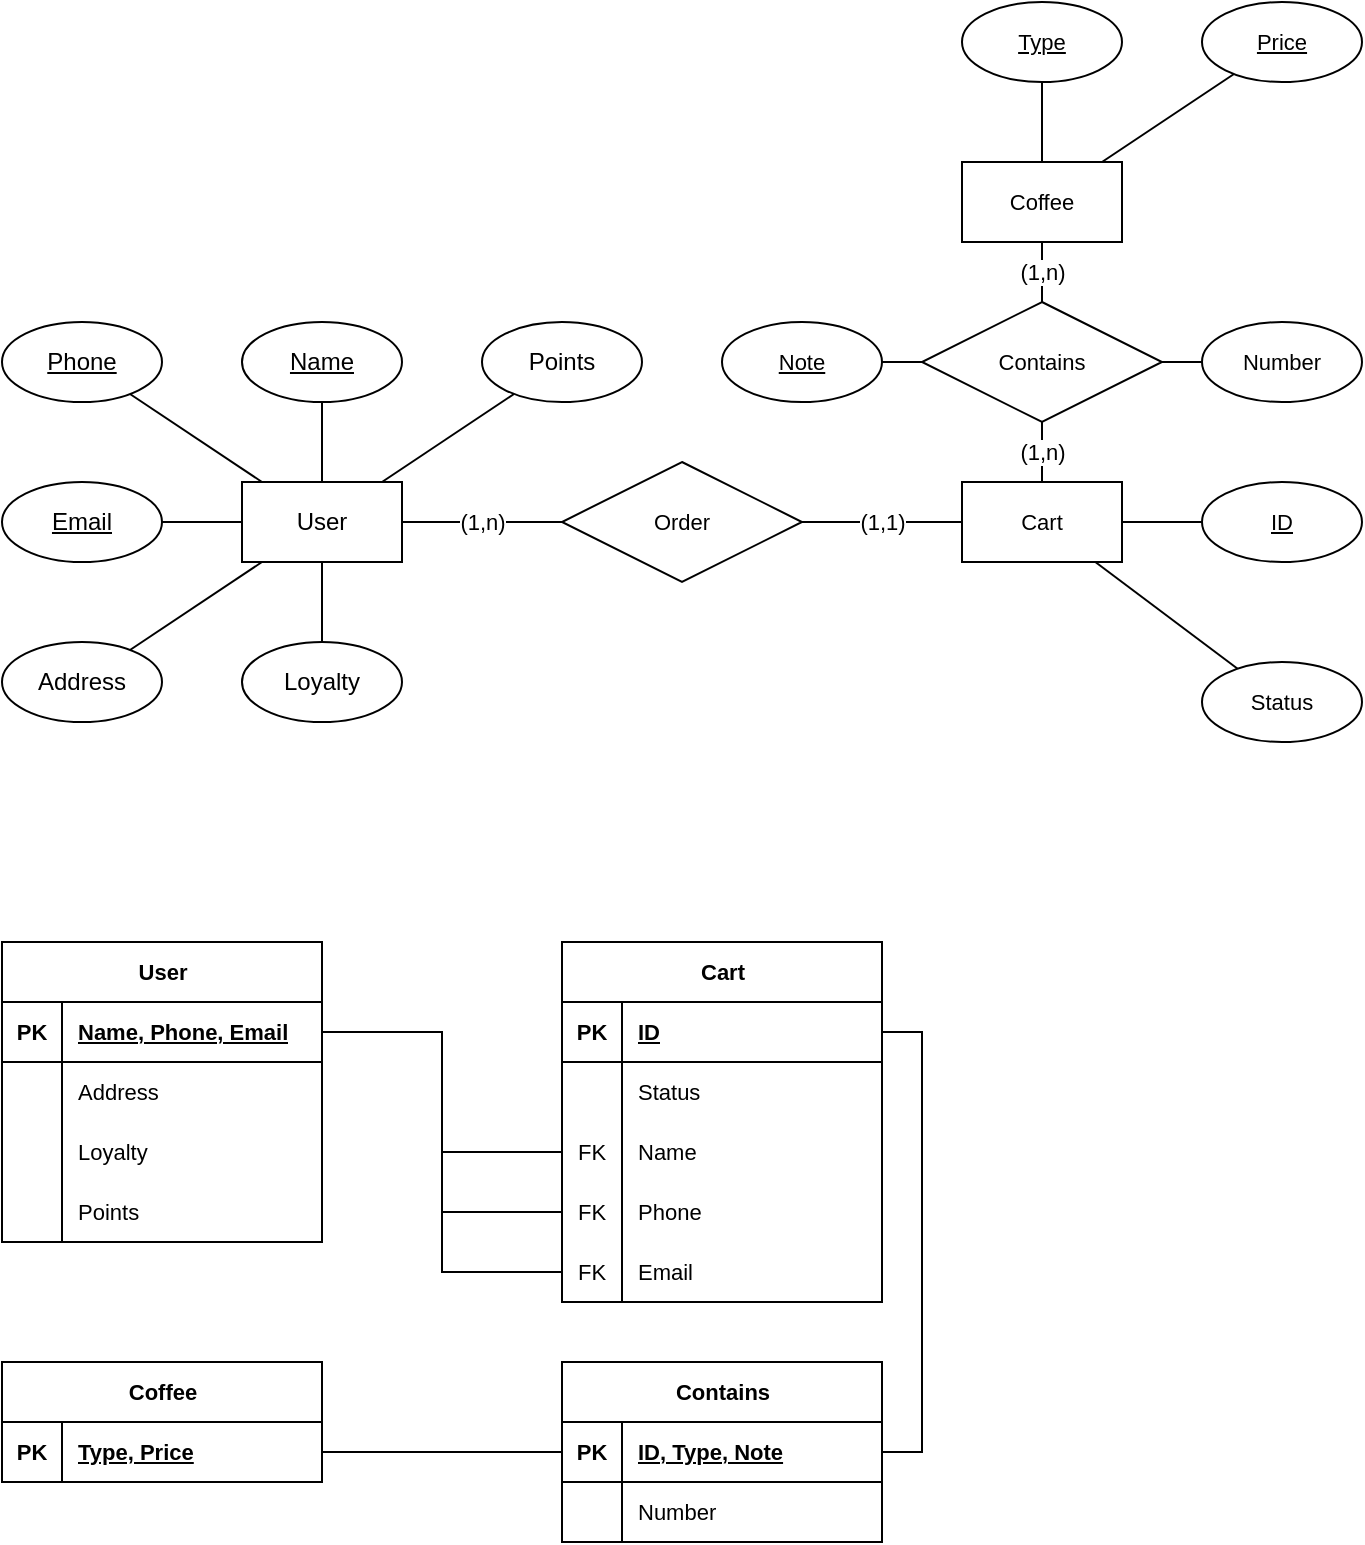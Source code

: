 <mxfile version="21.6.3" type="device">
  <diagram name="Page-1" id="AGndUQ9TzkJ5yxHFRa84">
    <mxGraphModel dx="931" dy="433" grid="1" gridSize="10" guides="1" tooltips="1" connect="1" arrows="1" fold="1" page="1" pageScale="1" pageWidth="850" pageHeight="1100" math="0" shadow="0">
      <root>
        <mxCell id="0" />
        <mxCell id="1" parent="0" />
        <mxCell id="r_ajN3MiWQmPRpva4eVE-7" style="rounded=0;orthogonalLoop=1;jettySize=auto;html=1;endArrow=none;endFill=0;" edge="1" parent="1" source="r_ajN3MiWQmPRpva4eVE-2" target="r_ajN3MiWQmPRpva4eVE-5">
          <mxGeometry relative="1" as="geometry" />
        </mxCell>
        <mxCell id="r_ajN3MiWQmPRpva4eVE-8" style="edgeStyle=none;shape=connector;rounded=0;orthogonalLoop=1;jettySize=auto;html=1;labelBackgroundColor=default;strokeColor=default;fontFamily=Helvetica;fontSize=11;fontColor=default;endArrow=none;endFill=0;" edge="1" parent="1" source="r_ajN3MiWQmPRpva4eVE-2" target="r_ajN3MiWQmPRpva4eVE-4">
          <mxGeometry relative="1" as="geometry" />
        </mxCell>
        <mxCell id="r_ajN3MiWQmPRpva4eVE-9" style="edgeStyle=none;shape=connector;rounded=0;orthogonalLoop=1;jettySize=auto;html=1;labelBackgroundColor=default;strokeColor=default;fontFamily=Helvetica;fontSize=11;fontColor=default;endArrow=none;endFill=0;" edge="1" parent="1" source="r_ajN3MiWQmPRpva4eVE-2" target="r_ajN3MiWQmPRpva4eVE-3">
          <mxGeometry relative="1" as="geometry" />
        </mxCell>
        <mxCell id="r_ajN3MiWQmPRpva4eVE-10" style="edgeStyle=none;shape=connector;rounded=0;orthogonalLoop=1;jettySize=auto;html=1;labelBackgroundColor=default;strokeColor=default;fontFamily=Helvetica;fontSize=11;fontColor=default;endArrow=none;endFill=0;" edge="1" parent="1" source="r_ajN3MiWQmPRpva4eVE-2" target="r_ajN3MiWQmPRpva4eVE-6">
          <mxGeometry relative="1" as="geometry" />
        </mxCell>
        <mxCell id="r_ajN3MiWQmPRpva4eVE-29" value="(1,n)" style="edgeStyle=none;shape=connector;rounded=0;orthogonalLoop=1;jettySize=auto;html=1;labelBackgroundColor=default;strokeColor=default;fontFamily=Helvetica;fontSize=11;fontColor=default;endArrow=none;endFill=0;" edge="1" parent="1" source="r_ajN3MiWQmPRpva4eVE-2" target="r_ajN3MiWQmPRpva4eVE-14">
          <mxGeometry relative="1" as="geometry" />
        </mxCell>
        <mxCell id="r_ajN3MiWQmPRpva4eVE-39" value="" style="edgeStyle=none;shape=connector;rounded=0;orthogonalLoop=1;jettySize=auto;html=1;labelBackgroundColor=default;strokeColor=default;fontFamily=Helvetica;fontSize=11;fontColor=default;endArrow=none;endFill=0;" edge="1" parent="1" source="r_ajN3MiWQmPRpva4eVE-2" target="r_ajN3MiWQmPRpva4eVE-38">
          <mxGeometry relative="1" as="geometry" />
        </mxCell>
        <mxCell id="r_ajN3MiWQmPRpva4eVE-53" style="edgeStyle=none;shape=connector;rounded=0;orthogonalLoop=1;jettySize=auto;html=1;labelBackgroundColor=default;strokeColor=default;fontFamily=Helvetica;fontSize=11;fontColor=default;endArrow=none;endFill=0;" edge="1" parent="1" source="r_ajN3MiWQmPRpva4eVE-2" target="r_ajN3MiWQmPRpva4eVE-52">
          <mxGeometry relative="1" as="geometry" />
        </mxCell>
        <mxCell id="r_ajN3MiWQmPRpva4eVE-2" value="User" style="whiteSpace=wrap;html=1;align=center;" vertex="1" parent="1">
          <mxGeometry x="160" y="320" width="80" height="40" as="geometry" />
        </mxCell>
        <mxCell id="r_ajN3MiWQmPRpva4eVE-3" value="Name" style="ellipse;whiteSpace=wrap;html=1;align=center;fontStyle=4" vertex="1" parent="1">
          <mxGeometry x="160" y="240" width="80" height="40" as="geometry" />
        </mxCell>
        <mxCell id="r_ajN3MiWQmPRpva4eVE-4" value="Phone" style="ellipse;whiteSpace=wrap;html=1;align=center;fontStyle=4" vertex="1" parent="1">
          <mxGeometry x="40" y="240" width="80" height="40" as="geometry" />
        </mxCell>
        <mxCell id="r_ajN3MiWQmPRpva4eVE-5" value="Email" style="ellipse;whiteSpace=wrap;html=1;align=center;fontStyle=4" vertex="1" parent="1">
          <mxGeometry x="40" y="320" width="80" height="40" as="geometry" />
        </mxCell>
        <mxCell id="r_ajN3MiWQmPRpva4eVE-6" value="Address" style="ellipse;whiteSpace=wrap;html=1;align=center;fontStyle=0" vertex="1" parent="1">
          <mxGeometry x="40" y="400" width="80" height="40" as="geometry" />
        </mxCell>
        <mxCell id="r_ajN3MiWQmPRpva4eVE-17" value="" style="edgeStyle=none;shape=connector;rounded=0;orthogonalLoop=1;jettySize=auto;html=1;labelBackgroundColor=default;strokeColor=default;fontFamily=Helvetica;fontSize=11;fontColor=default;endArrow=none;endFill=0;" edge="1" parent="1" source="r_ajN3MiWQmPRpva4eVE-11" target="r_ajN3MiWQmPRpva4eVE-13">
          <mxGeometry relative="1" as="geometry" />
        </mxCell>
        <mxCell id="r_ajN3MiWQmPRpva4eVE-41" style="edgeStyle=none;shape=connector;rounded=0;orthogonalLoop=1;jettySize=auto;html=1;labelBackgroundColor=default;strokeColor=default;fontFamily=Helvetica;fontSize=11;fontColor=default;endArrow=none;endFill=0;" edge="1" parent="1" source="r_ajN3MiWQmPRpva4eVE-11" target="r_ajN3MiWQmPRpva4eVE-40">
          <mxGeometry relative="1" as="geometry" />
        </mxCell>
        <mxCell id="r_ajN3MiWQmPRpva4eVE-11" value="Coffee" style="whiteSpace=wrap;html=1;align=center;fontFamily=Helvetica;fontSize=11;fontColor=default;" vertex="1" parent="1">
          <mxGeometry x="520" y="160" width="80" height="40" as="geometry" />
        </mxCell>
        <mxCell id="r_ajN3MiWQmPRpva4eVE-13" value="Type" style="ellipse;whiteSpace=wrap;html=1;align=center;fontFamily=Helvetica;fontSize=11;fontColor=default;fontStyle=4" vertex="1" parent="1">
          <mxGeometry x="520" y="80" width="80" height="40" as="geometry" />
        </mxCell>
        <mxCell id="r_ajN3MiWQmPRpva4eVE-31" value="(1,1)" style="edgeStyle=none;shape=connector;rounded=0;orthogonalLoop=1;jettySize=auto;html=1;labelBackgroundColor=default;strokeColor=default;fontFamily=Helvetica;fontSize=11;fontColor=default;endArrow=none;endFill=0;" edge="1" parent="1" source="r_ajN3MiWQmPRpva4eVE-14" target="r_ajN3MiWQmPRpva4eVE-30">
          <mxGeometry relative="1" as="geometry" />
        </mxCell>
        <mxCell id="r_ajN3MiWQmPRpva4eVE-14" value="Order" style="shape=rhombus;perimeter=rhombusPerimeter;whiteSpace=wrap;html=1;align=center;fontFamily=Helvetica;fontSize=11;fontColor=default;" vertex="1" parent="1">
          <mxGeometry x="320" y="310" width="120" height="60" as="geometry" />
        </mxCell>
        <mxCell id="r_ajN3MiWQmPRpva4eVE-48" value="" style="edgeStyle=none;shape=connector;rounded=0;orthogonalLoop=1;jettySize=auto;html=1;labelBackgroundColor=default;strokeColor=default;fontFamily=Helvetica;fontSize=11;fontColor=default;endArrow=none;endFill=0;" edge="1" parent="1" source="r_ajN3MiWQmPRpva4eVE-30" target="r_ajN3MiWQmPRpva4eVE-47">
          <mxGeometry relative="1" as="geometry" />
        </mxCell>
        <mxCell id="r_ajN3MiWQmPRpva4eVE-51" style="edgeStyle=none;shape=connector;rounded=0;orthogonalLoop=1;jettySize=auto;html=1;labelBackgroundColor=default;strokeColor=default;fontFamily=Helvetica;fontSize=11;fontColor=default;endArrow=none;endFill=0;" edge="1" parent="1" source="r_ajN3MiWQmPRpva4eVE-30" target="r_ajN3MiWQmPRpva4eVE-50">
          <mxGeometry relative="1" as="geometry" />
        </mxCell>
        <mxCell id="r_ajN3MiWQmPRpva4eVE-30" value="Cart" style="whiteSpace=wrap;html=1;align=center;fontFamily=Helvetica;fontSize=11;fontColor=default;" vertex="1" parent="1">
          <mxGeometry x="520" y="320" width="80" height="40" as="geometry" />
        </mxCell>
        <mxCell id="r_ajN3MiWQmPRpva4eVE-36" value="(1,n)" style="edgeStyle=none;shape=connector;rounded=0;orthogonalLoop=1;jettySize=auto;html=1;labelBackgroundColor=default;strokeColor=default;fontFamily=Helvetica;fontSize=11;fontColor=default;endArrow=none;endFill=0;" edge="1" parent="1" source="r_ajN3MiWQmPRpva4eVE-34" target="r_ajN3MiWQmPRpva4eVE-11">
          <mxGeometry relative="1" as="geometry" />
        </mxCell>
        <mxCell id="r_ajN3MiWQmPRpva4eVE-37" value="(1,n)" style="edgeStyle=none;shape=connector;rounded=0;orthogonalLoop=1;jettySize=auto;html=1;labelBackgroundColor=default;strokeColor=default;fontFamily=Helvetica;fontSize=11;fontColor=default;endArrow=none;endFill=0;" edge="1" parent="1" source="r_ajN3MiWQmPRpva4eVE-34" target="r_ajN3MiWQmPRpva4eVE-30">
          <mxGeometry relative="1" as="geometry" />
        </mxCell>
        <mxCell id="r_ajN3MiWQmPRpva4eVE-56" value="" style="edgeStyle=none;shape=connector;rounded=0;orthogonalLoop=1;jettySize=auto;html=1;labelBackgroundColor=default;strokeColor=default;fontFamily=Helvetica;fontSize=11;fontColor=default;endArrow=none;endFill=0;" edge="1" parent="1" source="r_ajN3MiWQmPRpva4eVE-34" target="r_ajN3MiWQmPRpva4eVE-55">
          <mxGeometry relative="1" as="geometry" />
        </mxCell>
        <mxCell id="r_ajN3MiWQmPRpva4eVE-172" value="" style="edgeStyle=none;shape=connector;rounded=0;orthogonalLoop=1;jettySize=auto;html=1;labelBackgroundColor=default;strokeColor=default;fontFamily=Helvetica;fontSize=11;fontColor=default;endArrow=none;endFill=0;" edge="1" parent="1" source="r_ajN3MiWQmPRpva4eVE-34" target="r_ajN3MiWQmPRpva4eVE-150">
          <mxGeometry relative="1" as="geometry" />
        </mxCell>
        <mxCell id="r_ajN3MiWQmPRpva4eVE-34" value="Contains" style="shape=rhombus;perimeter=rhombusPerimeter;whiteSpace=wrap;html=1;align=center;fontFamily=Helvetica;fontSize=11;fontColor=default;" vertex="1" parent="1">
          <mxGeometry x="500" y="230" width="120" height="60" as="geometry" />
        </mxCell>
        <mxCell id="r_ajN3MiWQmPRpva4eVE-38" value="Loyalty" style="ellipse;whiteSpace=wrap;html=1;align=center;fontStyle=0" vertex="1" parent="1">
          <mxGeometry x="160" y="400" width="80" height="40" as="geometry" />
        </mxCell>
        <mxCell id="r_ajN3MiWQmPRpva4eVE-40" value="Price" style="ellipse;whiteSpace=wrap;html=1;align=center;fontFamily=Helvetica;fontSize=11;fontColor=default;fontStyle=4" vertex="1" parent="1">
          <mxGeometry x="640" y="80" width="80" height="40" as="geometry" />
        </mxCell>
        <mxCell id="r_ajN3MiWQmPRpva4eVE-47" value="ID" style="ellipse;whiteSpace=wrap;html=1;align=center;fontFamily=Helvetica;fontSize=11;fontColor=default;fontStyle=4" vertex="1" parent="1">
          <mxGeometry x="640" y="320" width="80" height="40" as="geometry" />
        </mxCell>
        <mxCell id="r_ajN3MiWQmPRpva4eVE-50" value="Status" style="ellipse;whiteSpace=wrap;html=1;align=center;fontFamily=Helvetica;fontSize=11;fontColor=default;fontStyle=0" vertex="1" parent="1">
          <mxGeometry x="640" y="410" width="80" height="40" as="geometry" />
        </mxCell>
        <mxCell id="r_ajN3MiWQmPRpva4eVE-52" value="Points" style="ellipse;whiteSpace=wrap;html=1;align=center;fontStyle=0" vertex="1" parent="1">
          <mxGeometry x="280" y="240" width="80" height="40" as="geometry" />
        </mxCell>
        <mxCell id="r_ajN3MiWQmPRpva4eVE-55" value="Number" style="ellipse;whiteSpace=wrap;html=1;align=center;fontFamily=Helvetica;fontSize=11;fontColor=default;fontStyle=0" vertex="1" parent="1">
          <mxGeometry x="640" y="240" width="80" height="40" as="geometry" />
        </mxCell>
        <mxCell id="r_ajN3MiWQmPRpva4eVE-57" value="User" style="shape=table;startSize=30;container=1;collapsible=1;childLayout=tableLayout;fixedRows=1;rowLines=0;fontStyle=1;align=center;resizeLast=1;html=1;strokeColor=default;fontFamily=Helvetica;fontSize=11;fontColor=default;fillColor=default;" vertex="1" parent="1">
          <mxGeometry x="40" y="550" width="160" height="150" as="geometry" />
        </mxCell>
        <mxCell id="r_ajN3MiWQmPRpva4eVE-58" value="" style="shape=tableRow;horizontal=0;startSize=0;swimlaneHead=0;swimlaneBody=0;fillColor=none;collapsible=0;dropTarget=0;points=[[0,0.5],[1,0.5]];portConstraint=eastwest;top=0;left=0;right=0;bottom=1;strokeColor=default;fontFamily=Helvetica;fontSize=11;fontColor=default;html=1;" vertex="1" parent="r_ajN3MiWQmPRpva4eVE-57">
          <mxGeometry y="30" width="160" height="30" as="geometry" />
        </mxCell>
        <mxCell id="r_ajN3MiWQmPRpva4eVE-59" value="PK" style="shape=partialRectangle;connectable=0;fillColor=none;top=0;left=0;bottom=0;right=0;fontStyle=1;overflow=hidden;whiteSpace=wrap;html=1;strokeColor=default;fontFamily=Helvetica;fontSize=11;fontColor=default;" vertex="1" parent="r_ajN3MiWQmPRpva4eVE-58">
          <mxGeometry width="30" height="30" as="geometry">
            <mxRectangle width="30" height="30" as="alternateBounds" />
          </mxGeometry>
        </mxCell>
        <mxCell id="r_ajN3MiWQmPRpva4eVE-60" value="Name, Phone, Email" style="shape=partialRectangle;connectable=0;fillColor=none;top=0;left=0;bottom=0;right=0;align=left;spacingLeft=6;fontStyle=5;overflow=hidden;whiteSpace=wrap;html=1;strokeColor=default;fontFamily=Helvetica;fontSize=11;fontColor=default;" vertex="1" parent="r_ajN3MiWQmPRpva4eVE-58">
          <mxGeometry x="30" width="130" height="30" as="geometry">
            <mxRectangle width="130" height="30" as="alternateBounds" />
          </mxGeometry>
        </mxCell>
        <mxCell id="r_ajN3MiWQmPRpva4eVE-61" value="" style="shape=tableRow;horizontal=0;startSize=0;swimlaneHead=0;swimlaneBody=0;fillColor=none;collapsible=0;dropTarget=0;points=[[0,0.5],[1,0.5]];portConstraint=eastwest;top=0;left=0;right=0;bottom=0;strokeColor=default;fontFamily=Helvetica;fontSize=11;fontColor=default;html=1;" vertex="1" parent="r_ajN3MiWQmPRpva4eVE-57">
          <mxGeometry y="60" width="160" height="30" as="geometry" />
        </mxCell>
        <mxCell id="r_ajN3MiWQmPRpva4eVE-62" value="" style="shape=partialRectangle;connectable=0;fillColor=none;top=0;left=0;bottom=0;right=0;editable=1;overflow=hidden;whiteSpace=wrap;html=1;strokeColor=default;fontFamily=Helvetica;fontSize=11;fontColor=default;" vertex="1" parent="r_ajN3MiWQmPRpva4eVE-61">
          <mxGeometry width="30" height="30" as="geometry">
            <mxRectangle width="30" height="30" as="alternateBounds" />
          </mxGeometry>
        </mxCell>
        <mxCell id="r_ajN3MiWQmPRpva4eVE-63" value="Address" style="shape=partialRectangle;connectable=0;fillColor=none;top=0;left=0;bottom=0;right=0;align=left;spacingLeft=6;overflow=hidden;whiteSpace=wrap;html=1;strokeColor=default;fontFamily=Helvetica;fontSize=11;fontColor=default;" vertex="1" parent="r_ajN3MiWQmPRpva4eVE-61">
          <mxGeometry x="30" width="130" height="30" as="geometry">
            <mxRectangle width="130" height="30" as="alternateBounds" />
          </mxGeometry>
        </mxCell>
        <mxCell id="r_ajN3MiWQmPRpva4eVE-64" value="" style="shape=tableRow;horizontal=0;startSize=0;swimlaneHead=0;swimlaneBody=0;fillColor=none;collapsible=0;dropTarget=0;points=[[0,0.5],[1,0.5]];portConstraint=eastwest;top=0;left=0;right=0;bottom=0;strokeColor=default;fontFamily=Helvetica;fontSize=11;fontColor=default;html=1;" vertex="1" parent="r_ajN3MiWQmPRpva4eVE-57">
          <mxGeometry y="90" width="160" height="30" as="geometry" />
        </mxCell>
        <mxCell id="r_ajN3MiWQmPRpva4eVE-65" value="" style="shape=partialRectangle;connectable=0;fillColor=none;top=0;left=0;bottom=0;right=0;editable=1;overflow=hidden;whiteSpace=wrap;html=1;strokeColor=default;fontFamily=Helvetica;fontSize=11;fontColor=default;" vertex="1" parent="r_ajN3MiWQmPRpva4eVE-64">
          <mxGeometry width="30" height="30" as="geometry">
            <mxRectangle width="30" height="30" as="alternateBounds" />
          </mxGeometry>
        </mxCell>
        <mxCell id="r_ajN3MiWQmPRpva4eVE-66" value="Loyalty" style="shape=partialRectangle;connectable=0;fillColor=none;top=0;left=0;bottom=0;right=0;align=left;spacingLeft=6;overflow=hidden;whiteSpace=wrap;html=1;strokeColor=default;fontFamily=Helvetica;fontSize=11;fontColor=default;" vertex="1" parent="r_ajN3MiWQmPRpva4eVE-64">
          <mxGeometry x="30" width="130" height="30" as="geometry">
            <mxRectangle width="130" height="30" as="alternateBounds" />
          </mxGeometry>
        </mxCell>
        <mxCell id="r_ajN3MiWQmPRpva4eVE-67" value="" style="shape=tableRow;horizontal=0;startSize=0;swimlaneHead=0;swimlaneBody=0;fillColor=none;collapsible=0;dropTarget=0;points=[[0,0.5],[1,0.5]];portConstraint=eastwest;top=0;left=0;right=0;bottom=0;strokeColor=default;fontFamily=Helvetica;fontSize=11;fontColor=default;html=1;" vertex="1" parent="r_ajN3MiWQmPRpva4eVE-57">
          <mxGeometry y="120" width="160" height="30" as="geometry" />
        </mxCell>
        <mxCell id="r_ajN3MiWQmPRpva4eVE-68" value="" style="shape=partialRectangle;connectable=0;fillColor=none;top=0;left=0;bottom=0;right=0;editable=1;overflow=hidden;whiteSpace=wrap;html=1;strokeColor=default;fontFamily=Helvetica;fontSize=11;fontColor=default;" vertex="1" parent="r_ajN3MiWQmPRpva4eVE-67">
          <mxGeometry width="30" height="30" as="geometry">
            <mxRectangle width="30" height="30" as="alternateBounds" />
          </mxGeometry>
        </mxCell>
        <mxCell id="r_ajN3MiWQmPRpva4eVE-69" value="Points" style="shape=partialRectangle;connectable=0;fillColor=none;top=0;left=0;bottom=0;right=0;align=left;spacingLeft=6;overflow=hidden;whiteSpace=wrap;html=1;strokeColor=default;fontFamily=Helvetica;fontSize=11;fontColor=default;" vertex="1" parent="r_ajN3MiWQmPRpva4eVE-67">
          <mxGeometry x="30" width="130" height="30" as="geometry">
            <mxRectangle width="130" height="30" as="alternateBounds" />
          </mxGeometry>
        </mxCell>
        <mxCell id="r_ajN3MiWQmPRpva4eVE-85" value="Cart" style="shape=table;startSize=30;container=1;collapsible=1;childLayout=tableLayout;fixedRows=1;rowLines=0;fontStyle=1;align=center;resizeLast=1;html=1;strokeColor=default;fontFamily=Helvetica;fontSize=11;fontColor=default;fillColor=default;" vertex="1" parent="1">
          <mxGeometry x="320" y="550" width="160" height="180" as="geometry" />
        </mxCell>
        <mxCell id="r_ajN3MiWQmPRpva4eVE-86" value="" style="shape=tableRow;horizontal=0;startSize=0;swimlaneHead=0;swimlaneBody=0;fillColor=none;collapsible=0;dropTarget=0;points=[[0,0.5],[1,0.5]];portConstraint=eastwest;top=0;left=0;right=0;bottom=1;strokeColor=default;fontFamily=Helvetica;fontSize=11;fontColor=default;html=1;" vertex="1" parent="r_ajN3MiWQmPRpva4eVE-85">
          <mxGeometry y="30" width="160" height="30" as="geometry" />
        </mxCell>
        <mxCell id="r_ajN3MiWQmPRpva4eVE-87" value="PK" style="shape=partialRectangle;connectable=0;fillColor=none;top=0;left=0;bottom=0;right=0;fontStyle=1;overflow=hidden;whiteSpace=wrap;html=1;strokeColor=default;fontFamily=Helvetica;fontSize=11;fontColor=default;" vertex="1" parent="r_ajN3MiWQmPRpva4eVE-86">
          <mxGeometry width="30" height="30" as="geometry">
            <mxRectangle width="30" height="30" as="alternateBounds" />
          </mxGeometry>
        </mxCell>
        <mxCell id="r_ajN3MiWQmPRpva4eVE-88" value="ID" style="shape=partialRectangle;connectable=0;fillColor=none;top=0;left=0;bottom=0;right=0;align=left;spacingLeft=6;fontStyle=5;overflow=hidden;whiteSpace=wrap;html=1;strokeColor=default;fontFamily=Helvetica;fontSize=11;fontColor=default;" vertex="1" parent="r_ajN3MiWQmPRpva4eVE-86">
          <mxGeometry x="30" width="130" height="30" as="geometry">
            <mxRectangle width="130" height="30" as="alternateBounds" />
          </mxGeometry>
        </mxCell>
        <mxCell id="r_ajN3MiWQmPRpva4eVE-89" value="" style="shape=tableRow;horizontal=0;startSize=0;swimlaneHead=0;swimlaneBody=0;fillColor=none;collapsible=0;dropTarget=0;points=[[0,0.5],[1,0.5]];portConstraint=eastwest;top=0;left=0;right=0;bottom=0;strokeColor=default;fontFamily=Helvetica;fontSize=11;fontColor=default;html=1;" vertex="1" parent="r_ajN3MiWQmPRpva4eVE-85">
          <mxGeometry y="60" width="160" height="30" as="geometry" />
        </mxCell>
        <mxCell id="r_ajN3MiWQmPRpva4eVE-90" value="" style="shape=partialRectangle;connectable=0;fillColor=none;top=0;left=0;bottom=0;right=0;editable=1;overflow=hidden;whiteSpace=wrap;html=1;strokeColor=default;fontFamily=Helvetica;fontSize=11;fontColor=default;" vertex="1" parent="r_ajN3MiWQmPRpva4eVE-89">
          <mxGeometry width="30" height="30" as="geometry">
            <mxRectangle width="30" height="30" as="alternateBounds" />
          </mxGeometry>
        </mxCell>
        <mxCell id="r_ajN3MiWQmPRpva4eVE-91" value="Status" style="shape=partialRectangle;connectable=0;fillColor=none;top=0;left=0;bottom=0;right=0;align=left;spacingLeft=6;overflow=hidden;whiteSpace=wrap;html=1;strokeColor=default;fontFamily=Helvetica;fontSize=11;fontColor=default;" vertex="1" parent="r_ajN3MiWQmPRpva4eVE-89">
          <mxGeometry x="30" width="130" height="30" as="geometry">
            <mxRectangle width="130" height="30" as="alternateBounds" />
          </mxGeometry>
        </mxCell>
        <mxCell id="r_ajN3MiWQmPRpva4eVE-92" value="" style="shape=tableRow;horizontal=0;startSize=0;swimlaneHead=0;swimlaneBody=0;fillColor=none;collapsible=0;dropTarget=0;points=[[0,0.5],[1,0.5]];portConstraint=eastwest;top=0;left=0;right=0;bottom=0;strokeColor=default;fontFamily=Helvetica;fontSize=11;fontColor=default;html=1;" vertex="1" parent="r_ajN3MiWQmPRpva4eVE-85">
          <mxGeometry y="90" width="160" height="30" as="geometry" />
        </mxCell>
        <mxCell id="r_ajN3MiWQmPRpva4eVE-93" value="FK" style="shape=partialRectangle;connectable=0;fillColor=none;top=0;left=0;bottom=0;right=0;editable=1;overflow=hidden;whiteSpace=wrap;html=1;strokeColor=default;fontFamily=Helvetica;fontSize=11;fontColor=default;" vertex="1" parent="r_ajN3MiWQmPRpva4eVE-92">
          <mxGeometry width="30" height="30" as="geometry">
            <mxRectangle width="30" height="30" as="alternateBounds" />
          </mxGeometry>
        </mxCell>
        <mxCell id="r_ajN3MiWQmPRpva4eVE-94" value="Name" style="shape=partialRectangle;connectable=0;fillColor=none;top=0;left=0;bottom=0;right=0;align=left;spacingLeft=6;overflow=hidden;whiteSpace=wrap;html=1;strokeColor=default;fontFamily=Helvetica;fontSize=11;fontColor=default;" vertex="1" parent="r_ajN3MiWQmPRpva4eVE-92">
          <mxGeometry x="30" width="130" height="30" as="geometry">
            <mxRectangle width="130" height="30" as="alternateBounds" />
          </mxGeometry>
        </mxCell>
        <mxCell id="r_ajN3MiWQmPRpva4eVE-95" value="" style="shape=tableRow;horizontal=0;startSize=0;swimlaneHead=0;swimlaneBody=0;fillColor=none;collapsible=0;dropTarget=0;points=[[0,0.5],[1,0.5]];portConstraint=eastwest;top=0;left=0;right=0;bottom=0;strokeColor=default;fontFamily=Helvetica;fontSize=11;fontColor=default;html=1;" vertex="1" parent="r_ajN3MiWQmPRpva4eVE-85">
          <mxGeometry y="120" width="160" height="30" as="geometry" />
        </mxCell>
        <mxCell id="r_ajN3MiWQmPRpva4eVE-96" value="FK" style="shape=partialRectangle;connectable=0;fillColor=none;top=0;left=0;bottom=0;right=0;editable=1;overflow=hidden;whiteSpace=wrap;html=1;strokeColor=default;fontFamily=Helvetica;fontSize=11;fontColor=default;" vertex="1" parent="r_ajN3MiWQmPRpva4eVE-95">
          <mxGeometry width="30" height="30" as="geometry">
            <mxRectangle width="30" height="30" as="alternateBounds" />
          </mxGeometry>
        </mxCell>
        <mxCell id="r_ajN3MiWQmPRpva4eVE-97" value="Phone" style="shape=partialRectangle;connectable=0;fillColor=none;top=0;left=0;bottom=0;right=0;align=left;spacingLeft=6;overflow=hidden;whiteSpace=wrap;html=1;strokeColor=default;fontFamily=Helvetica;fontSize=11;fontColor=default;" vertex="1" parent="r_ajN3MiWQmPRpva4eVE-95">
          <mxGeometry x="30" width="130" height="30" as="geometry">
            <mxRectangle width="130" height="30" as="alternateBounds" />
          </mxGeometry>
        </mxCell>
        <mxCell id="r_ajN3MiWQmPRpva4eVE-101" value="" style="shape=tableRow;horizontal=0;startSize=0;swimlaneHead=0;swimlaneBody=0;fillColor=none;collapsible=0;dropTarget=0;points=[[0,0.5],[1,0.5]];portConstraint=eastwest;top=0;left=0;right=0;bottom=0;strokeColor=default;fontFamily=Helvetica;fontSize=11;fontColor=default;html=1;" vertex="1" parent="r_ajN3MiWQmPRpva4eVE-85">
          <mxGeometry y="150" width="160" height="30" as="geometry" />
        </mxCell>
        <mxCell id="r_ajN3MiWQmPRpva4eVE-102" value="FK" style="shape=partialRectangle;connectable=0;fillColor=none;top=0;left=0;bottom=0;right=0;editable=1;overflow=hidden;whiteSpace=wrap;html=1;strokeColor=default;fontFamily=Helvetica;fontSize=11;fontColor=default;" vertex="1" parent="r_ajN3MiWQmPRpva4eVE-101">
          <mxGeometry width="30" height="30" as="geometry">
            <mxRectangle width="30" height="30" as="alternateBounds" />
          </mxGeometry>
        </mxCell>
        <mxCell id="r_ajN3MiWQmPRpva4eVE-103" value="Email" style="shape=partialRectangle;connectable=0;fillColor=none;top=0;left=0;bottom=0;right=0;align=left;spacingLeft=6;overflow=hidden;whiteSpace=wrap;html=1;strokeColor=default;fontFamily=Helvetica;fontSize=11;fontColor=default;" vertex="1" parent="r_ajN3MiWQmPRpva4eVE-101">
          <mxGeometry x="30" width="130" height="30" as="geometry">
            <mxRectangle width="130" height="30" as="alternateBounds" />
          </mxGeometry>
        </mxCell>
        <mxCell id="r_ajN3MiWQmPRpva4eVE-110" style="edgeStyle=orthogonalEdgeStyle;shape=connector;rounded=0;orthogonalLoop=1;jettySize=auto;html=1;entryX=1;entryY=0.5;entryDx=0;entryDy=0;labelBackgroundColor=default;strokeColor=default;fontFamily=Helvetica;fontSize=11;fontColor=default;endArrow=none;endFill=0;" edge="1" parent="1" source="r_ajN3MiWQmPRpva4eVE-92" target="r_ajN3MiWQmPRpva4eVE-58">
          <mxGeometry relative="1" as="geometry" />
        </mxCell>
        <mxCell id="r_ajN3MiWQmPRpva4eVE-112" style="edgeStyle=orthogonalEdgeStyle;shape=connector;rounded=0;orthogonalLoop=1;jettySize=auto;html=1;entryX=1;entryY=0.5;entryDx=0;entryDy=0;labelBackgroundColor=default;strokeColor=default;fontFamily=Helvetica;fontSize=11;fontColor=default;endArrow=none;endFill=0;" edge="1" parent="1" source="r_ajN3MiWQmPRpva4eVE-95" target="r_ajN3MiWQmPRpva4eVE-58">
          <mxGeometry relative="1" as="geometry" />
        </mxCell>
        <mxCell id="r_ajN3MiWQmPRpva4eVE-113" style="edgeStyle=orthogonalEdgeStyle;shape=connector;rounded=0;orthogonalLoop=1;jettySize=auto;html=1;entryX=1;entryY=0.5;entryDx=0;entryDy=0;labelBackgroundColor=default;strokeColor=default;fontFamily=Helvetica;fontSize=11;fontColor=default;endArrow=none;endFill=0;" edge="1" parent="1" source="r_ajN3MiWQmPRpva4eVE-101" target="r_ajN3MiWQmPRpva4eVE-58">
          <mxGeometry relative="1" as="geometry" />
        </mxCell>
        <mxCell id="r_ajN3MiWQmPRpva4eVE-114" value="Coffee" style="shape=table;startSize=30;container=1;collapsible=1;childLayout=tableLayout;fixedRows=1;rowLines=0;fontStyle=1;align=center;resizeLast=1;html=1;strokeColor=default;fontFamily=Helvetica;fontSize=11;fontColor=default;fillColor=default;" vertex="1" parent="1">
          <mxGeometry x="40" y="760" width="160" height="60" as="geometry" />
        </mxCell>
        <mxCell id="r_ajN3MiWQmPRpva4eVE-115" value="" style="shape=tableRow;horizontal=0;startSize=0;swimlaneHead=0;swimlaneBody=0;fillColor=none;collapsible=0;dropTarget=0;points=[[0,0.5],[1,0.5]];portConstraint=eastwest;top=0;left=0;right=0;bottom=1;strokeColor=default;fontFamily=Helvetica;fontSize=11;fontColor=default;html=1;" vertex="1" parent="r_ajN3MiWQmPRpva4eVE-114">
          <mxGeometry y="30" width="160" height="30" as="geometry" />
        </mxCell>
        <mxCell id="r_ajN3MiWQmPRpva4eVE-116" value="PK" style="shape=partialRectangle;connectable=0;fillColor=none;top=0;left=0;bottom=0;right=0;fontStyle=1;overflow=hidden;whiteSpace=wrap;html=1;strokeColor=default;fontFamily=Helvetica;fontSize=11;fontColor=default;" vertex="1" parent="r_ajN3MiWQmPRpva4eVE-115">
          <mxGeometry width="30" height="30" as="geometry">
            <mxRectangle width="30" height="30" as="alternateBounds" />
          </mxGeometry>
        </mxCell>
        <mxCell id="r_ajN3MiWQmPRpva4eVE-117" value="Type, Price" style="shape=partialRectangle;connectable=0;fillColor=none;top=0;left=0;bottom=0;right=0;align=left;spacingLeft=6;fontStyle=5;overflow=hidden;whiteSpace=wrap;html=1;strokeColor=default;fontFamily=Helvetica;fontSize=11;fontColor=default;" vertex="1" parent="r_ajN3MiWQmPRpva4eVE-115">
          <mxGeometry x="30" width="130" height="30" as="geometry">
            <mxRectangle width="130" height="30" as="alternateBounds" />
          </mxGeometry>
        </mxCell>
        <mxCell id="r_ajN3MiWQmPRpva4eVE-150" value="Note" style="ellipse;whiteSpace=wrap;html=1;align=center;fontFamily=Helvetica;fontSize=11;fontColor=default;fontStyle=4" vertex="1" parent="1">
          <mxGeometry x="400" y="240" width="80" height="40" as="geometry" />
        </mxCell>
        <mxCell id="r_ajN3MiWQmPRpva4eVE-173" style="edgeStyle=orthogonalEdgeStyle;shape=connector;rounded=0;orthogonalLoop=1;jettySize=auto;html=1;entryX=1;entryY=0.5;entryDx=0;entryDy=0;labelBackgroundColor=default;strokeColor=default;fontFamily=Helvetica;fontSize=11;fontColor=default;endArrow=none;endFill=0;" edge="1" parent="1" source="r_ajN3MiWQmPRpva4eVE-156" target="r_ajN3MiWQmPRpva4eVE-86">
          <mxGeometry relative="1" as="geometry">
            <Array as="points">
              <mxPoint x="500" y="805" />
              <mxPoint x="500" y="595" />
            </Array>
          </mxGeometry>
        </mxCell>
        <mxCell id="r_ajN3MiWQmPRpva4eVE-156" value="Contains" style="shape=table;startSize=30;container=1;collapsible=1;childLayout=tableLayout;fixedRows=1;rowLines=0;fontStyle=1;align=center;resizeLast=1;html=1;strokeColor=default;fontFamily=Helvetica;fontSize=11;fontColor=default;fillColor=default;" vertex="1" parent="1">
          <mxGeometry x="320" y="760" width="160" height="90" as="geometry" />
        </mxCell>
        <mxCell id="r_ajN3MiWQmPRpva4eVE-157" value="" style="shape=tableRow;horizontal=0;startSize=0;swimlaneHead=0;swimlaneBody=0;fillColor=none;collapsible=0;dropTarget=0;points=[[0,0.5],[1,0.5]];portConstraint=eastwest;top=0;left=0;right=0;bottom=1;strokeColor=default;fontFamily=Helvetica;fontSize=11;fontColor=default;html=1;" vertex="1" parent="r_ajN3MiWQmPRpva4eVE-156">
          <mxGeometry y="30" width="160" height="30" as="geometry" />
        </mxCell>
        <mxCell id="r_ajN3MiWQmPRpva4eVE-158" value="PK" style="shape=partialRectangle;connectable=0;fillColor=none;top=0;left=0;bottom=0;right=0;fontStyle=1;overflow=hidden;whiteSpace=wrap;html=1;strokeColor=default;fontFamily=Helvetica;fontSize=11;fontColor=default;" vertex="1" parent="r_ajN3MiWQmPRpva4eVE-157">
          <mxGeometry width="30" height="30" as="geometry">
            <mxRectangle width="30" height="30" as="alternateBounds" />
          </mxGeometry>
        </mxCell>
        <mxCell id="r_ajN3MiWQmPRpva4eVE-159" value="ID, Type, Note" style="shape=partialRectangle;connectable=0;fillColor=none;top=0;left=0;bottom=0;right=0;align=left;spacingLeft=6;fontStyle=5;overflow=hidden;whiteSpace=wrap;html=1;strokeColor=default;fontFamily=Helvetica;fontSize=11;fontColor=default;" vertex="1" parent="r_ajN3MiWQmPRpva4eVE-157">
          <mxGeometry x="30" width="130" height="30" as="geometry">
            <mxRectangle width="130" height="30" as="alternateBounds" />
          </mxGeometry>
        </mxCell>
        <mxCell id="r_ajN3MiWQmPRpva4eVE-160" value="" style="shape=tableRow;horizontal=0;startSize=0;swimlaneHead=0;swimlaneBody=0;fillColor=none;collapsible=0;dropTarget=0;points=[[0,0.5],[1,0.5]];portConstraint=eastwest;top=0;left=0;right=0;bottom=0;strokeColor=default;fontFamily=Helvetica;fontSize=11;fontColor=default;html=1;" vertex="1" parent="r_ajN3MiWQmPRpva4eVE-156">
          <mxGeometry y="60" width="160" height="30" as="geometry" />
        </mxCell>
        <mxCell id="r_ajN3MiWQmPRpva4eVE-161" value="" style="shape=partialRectangle;connectable=0;fillColor=none;top=0;left=0;bottom=0;right=0;editable=1;overflow=hidden;whiteSpace=wrap;html=1;strokeColor=default;fontFamily=Helvetica;fontSize=11;fontColor=default;" vertex="1" parent="r_ajN3MiWQmPRpva4eVE-160">
          <mxGeometry width="30" height="30" as="geometry">
            <mxRectangle width="30" height="30" as="alternateBounds" />
          </mxGeometry>
        </mxCell>
        <mxCell id="r_ajN3MiWQmPRpva4eVE-162" value="Number" style="shape=partialRectangle;connectable=0;fillColor=none;top=0;left=0;bottom=0;right=0;align=left;spacingLeft=6;overflow=hidden;whiteSpace=wrap;html=1;strokeColor=default;fontFamily=Helvetica;fontSize=11;fontColor=default;" vertex="1" parent="r_ajN3MiWQmPRpva4eVE-160">
          <mxGeometry x="30" width="130" height="30" as="geometry">
            <mxRectangle width="130" height="30" as="alternateBounds" />
          </mxGeometry>
        </mxCell>
        <mxCell id="r_ajN3MiWQmPRpva4eVE-175" style="edgeStyle=orthogonalEdgeStyle;shape=connector;rounded=0;orthogonalLoop=1;jettySize=auto;html=1;entryX=0;entryY=0.5;entryDx=0;entryDy=0;labelBackgroundColor=default;strokeColor=default;fontFamily=Helvetica;fontSize=11;fontColor=default;endArrow=none;endFill=0;" edge="1" parent="1" source="r_ajN3MiWQmPRpva4eVE-115" target="r_ajN3MiWQmPRpva4eVE-157">
          <mxGeometry relative="1" as="geometry" />
        </mxCell>
      </root>
    </mxGraphModel>
  </diagram>
</mxfile>

